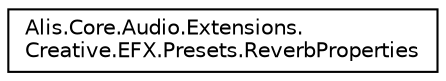 digraph "Graphical Class Hierarchy"
{
 // LATEX_PDF_SIZE
  edge [fontname="Helvetica",fontsize="10",labelfontname="Helvetica",labelfontsize="10"];
  node [fontname="Helvetica",fontsize="10",shape=record];
  rankdir="LR";
  Node0 [label="Alis.Core.Audio.Extensions.\lCreative.EFX.Presets.ReverbProperties",height=0.2,width=0.4,color="black", fillcolor="white", style="filled",URL="$struct_alis_1_1_core_1_1_audio_1_1_extensions_1_1_creative_1_1_e_f_x_1_1_presets_1_1_reverb_properties.html",tooltip="Defines a set of predefined reverb properties."];
}
